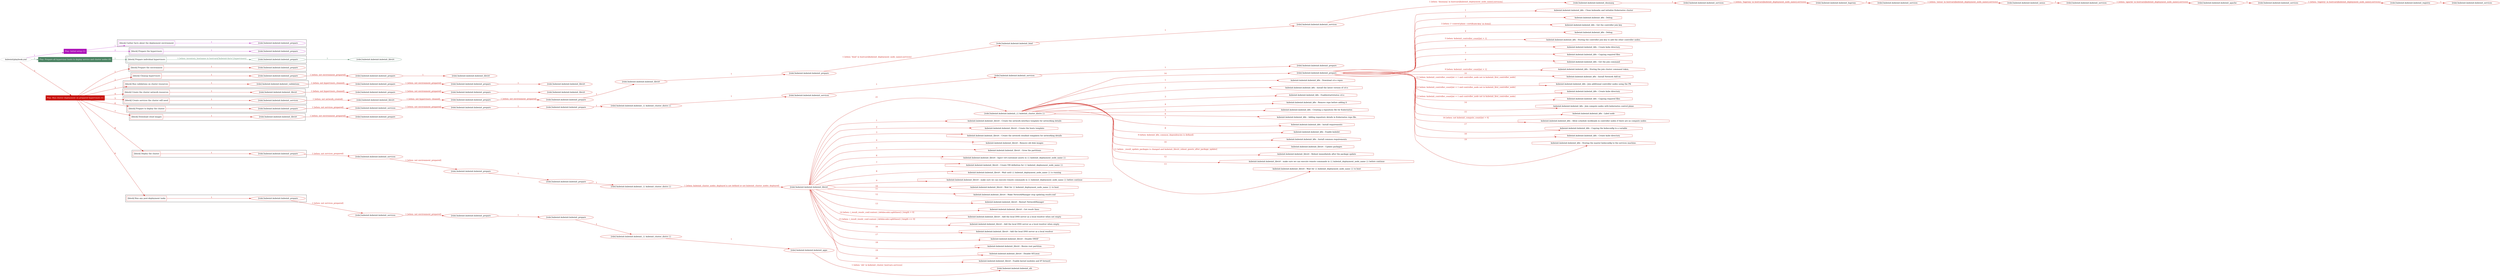 digraph {
	graph [concentrate=true ordering=in rankdir=LR ratio=fill]
	edge [esep=5 sep=10]
	"kubeinit/playbook.yml" [id=root_node style=dotted]
	play_9e03bfd3 [label="Play: Initial setup (1)" color="#ad13b9" fontcolor="#ffffff" id=play_9e03bfd3 shape=box style=filled tooltip=localhost]
	"kubeinit/playbook.yml" -> play_9e03bfd3 [label="1 " color="#ad13b9" fontcolor="#ad13b9" id=edge_1a555674 labeltooltip="1 " tooltip="1 "]
	subgraph "kubeinit.kubeinit.kubeinit_prepare" {
		role_19579894 [label="[role] kubeinit.kubeinit.kubeinit_prepare" color="#ad13b9" id=role_19579894 tooltip="kubeinit.kubeinit.kubeinit_prepare"]
	}
	subgraph "kubeinit.kubeinit.kubeinit_prepare" {
		role_1345b618 [label="[role] kubeinit.kubeinit.kubeinit_prepare" color="#ad13b9" id=role_1345b618 tooltip="kubeinit.kubeinit.kubeinit_prepare"]
	}
	subgraph "Play: Initial setup (1)" {
		play_9e03bfd3 -> block_8b156803 [label=1 color="#ad13b9" fontcolor="#ad13b9" id=edge_0058e6b5 labeltooltip=1 tooltip=1]
		subgraph cluster_block_8b156803 {
			block_8b156803 [label="[block] Gather facts about the deployment environment" color="#ad13b9" id=block_8b156803 labeltooltip="Gather facts about the deployment environment" shape=box tooltip="Gather facts about the deployment environment"]
			block_8b156803 -> role_19579894 [label="1 " color="#ad13b9" fontcolor="#ad13b9" id=edge_95b778fc labeltooltip="1 " tooltip="1 "]
		}
		play_9e03bfd3 -> block_3e575f16 [label=2 color="#ad13b9" fontcolor="#ad13b9" id=edge_ef273d40 labeltooltip=2 tooltip=2]
		subgraph cluster_block_3e575f16 {
			block_3e575f16 [label="[block] Prepare the hypervisors" color="#ad13b9" id=block_3e575f16 labeltooltip="Prepare the hypervisors" shape=box tooltip="Prepare the hypervisors"]
			block_3e575f16 -> role_1345b618 [label="1 " color="#ad13b9" fontcolor="#ad13b9" id=edge_1a0ff488 labeltooltip="1 " tooltip="1 "]
		}
	}
	play_f57e595e [label="Play: Prepare all hypervisor hosts to deploy service and cluster nodes (0)" color="#4a8262" fontcolor="#ffffff" id=play_f57e595e shape=box style=filled tooltip="Play: Prepare all hypervisor hosts to deploy service and cluster nodes (0)"]
	"kubeinit/playbook.yml" -> play_f57e595e [label="2 " color="#4a8262" fontcolor="#4a8262" id=edge_e343234c labeltooltip="2 " tooltip="2 "]
	subgraph "kubeinit.kubeinit.kubeinit_libvirt" {
		role_c9d00e9f [label="[role] kubeinit.kubeinit.kubeinit_libvirt" color="#4a8262" id=role_c9d00e9f tooltip="kubeinit.kubeinit.kubeinit_libvirt"]
	}
	subgraph "kubeinit.kubeinit.kubeinit_prepare" {
		role_9c2b5390 [label="[role] kubeinit.kubeinit.kubeinit_prepare" color="#4a8262" id=role_9c2b5390 tooltip="kubeinit.kubeinit.kubeinit_prepare"]
		role_9c2b5390 -> role_c9d00e9f [label="1 " color="#4a8262" fontcolor="#4a8262" id=edge_6d056b57 labeltooltip="1 " tooltip="1 "]
	}
	subgraph "Play: Prepare all hypervisor hosts to deploy service and cluster nodes (0)" {
		play_f57e595e -> block_8ba54e11 [label=1 color="#4a8262" fontcolor="#4a8262" id=edge_e69e342a labeltooltip=1 tooltip=1]
		subgraph cluster_block_8ba54e11 {
			block_8ba54e11 [label="[block] Prepare individual hypervisors" color="#4a8262" id=block_8ba54e11 labeltooltip="Prepare individual hypervisors" shape=box tooltip="Prepare individual hypervisors"]
			block_8ba54e11 -> role_9c2b5390 [label="1 [when: inventory_hostname in hostvars['kubeinit-facts'].hypervisors]" color="#4a8262" fontcolor="#4a8262" id=edge_35818a83 labeltooltip="1 [when: inventory_hostname in hostvars['kubeinit-facts'].hypervisors]" tooltip="1 [when: inventory_hostname in hostvars['kubeinit-facts'].hypervisors]"]
		}
	}
	play_a908cba0 [label="Play: Run cluster deployment on prepared hypervisors (1)" color="#c80d04" fontcolor="#ffffff" id=play_a908cba0 shape=box style=filled tooltip=localhost]
	"kubeinit/playbook.yml" -> play_a908cba0 [label="3 " color="#c80d04" fontcolor="#c80d04" id=edge_f8911997 labeltooltip="3 " tooltip="3 "]
	subgraph "kubeinit.kubeinit.kubeinit_prepare" {
		role_4cf9e876 [label="[role] kubeinit.kubeinit.kubeinit_prepare" color="#c80d04" id=role_4cf9e876 tooltip="kubeinit.kubeinit.kubeinit_prepare"]
	}
	subgraph "kubeinit.kubeinit.kubeinit_libvirt" {
		role_c21851fa [label="[role] kubeinit.kubeinit.kubeinit_libvirt" color="#c80d04" id=role_c21851fa tooltip="kubeinit.kubeinit.kubeinit_libvirt"]
	}
	subgraph "kubeinit.kubeinit.kubeinit_prepare" {
		role_005410f2 [label="[role] kubeinit.kubeinit.kubeinit_prepare" color="#c80d04" id=role_005410f2 tooltip="kubeinit.kubeinit.kubeinit_prepare"]
		role_005410f2 -> role_c21851fa [label="1 " color="#c80d04" fontcolor="#c80d04" id=edge_0c1e9905 labeltooltip="1 " tooltip="1 "]
	}
	subgraph "kubeinit.kubeinit.kubeinit_prepare" {
		role_54d26f26 [label="[role] kubeinit.kubeinit.kubeinit_prepare" color="#c80d04" id=role_54d26f26 tooltip="kubeinit.kubeinit.kubeinit_prepare"]
		role_54d26f26 -> role_005410f2 [label="1 [when: not environment_prepared]" color="#c80d04" fontcolor="#c80d04" id=edge_be82c2c6 labeltooltip="1 [when: not environment_prepared]" tooltip="1 [when: not environment_prepared]"]
	}
	subgraph "kubeinit.kubeinit.kubeinit_libvirt" {
		role_ec0b6a9f [label="[role] kubeinit.kubeinit.kubeinit_libvirt" color="#c80d04" id=role_ec0b6a9f tooltip="kubeinit.kubeinit.kubeinit_libvirt"]
	}
	subgraph "kubeinit.kubeinit.kubeinit_prepare" {
		role_33e5df53 [label="[role] kubeinit.kubeinit.kubeinit_prepare" color="#c80d04" id=role_33e5df53 tooltip="kubeinit.kubeinit.kubeinit_prepare"]
		role_33e5df53 -> role_ec0b6a9f [label="1 " color="#c80d04" fontcolor="#c80d04" id=edge_5b218adc labeltooltip="1 " tooltip="1 "]
	}
	subgraph "kubeinit.kubeinit.kubeinit_prepare" {
		role_a763a9a7 [label="[role] kubeinit.kubeinit.kubeinit_prepare" color="#c80d04" id=role_a763a9a7 tooltip="kubeinit.kubeinit.kubeinit_prepare"]
		role_a763a9a7 -> role_33e5df53 [label="1 [when: not environment_prepared]" color="#c80d04" fontcolor="#c80d04" id=edge_37189cf4 labeltooltip="1 [when: not environment_prepared]" tooltip="1 [when: not environment_prepared]"]
	}
	subgraph "kubeinit.kubeinit.kubeinit_validations" {
		role_9e5e1541 [label="[role] kubeinit.kubeinit.kubeinit_validations" color="#c80d04" id=role_9e5e1541 tooltip="kubeinit.kubeinit.kubeinit_validations"]
		role_9e5e1541 -> role_a763a9a7 [label="1 [when: not hypervisors_cleaned]" color="#c80d04" fontcolor="#c80d04" id=edge_808506f2 labeltooltip="1 [when: not hypervisors_cleaned]" tooltip="1 [when: not hypervisors_cleaned]"]
	}
	subgraph "kubeinit.kubeinit.kubeinit_libvirt" {
		role_e567592a [label="[role] kubeinit.kubeinit.kubeinit_libvirt" color="#c80d04" id=role_e567592a tooltip="kubeinit.kubeinit.kubeinit_libvirt"]
	}
	subgraph "kubeinit.kubeinit.kubeinit_prepare" {
		role_d09a1dea [label="[role] kubeinit.kubeinit.kubeinit_prepare" color="#c80d04" id=role_d09a1dea tooltip="kubeinit.kubeinit.kubeinit_prepare"]
		role_d09a1dea -> role_e567592a [label="1 " color="#c80d04" fontcolor="#c80d04" id=edge_992e1061 labeltooltip="1 " tooltip="1 "]
	}
	subgraph "kubeinit.kubeinit.kubeinit_prepare" {
		role_08adb215 [label="[role] kubeinit.kubeinit.kubeinit_prepare" color="#c80d04" id=role_08adb215 tooltip="kubeinit.kubeinit.kubeinit_prepare"]
		role_08adb215 -> role_d09a1dea [label="1 [when: not environment_prepared]" color="#c80d04" fontcolor="#c80d04" id=edge_88df1b4c labeltooltip="1 [when: not environment_prepared]" tooltip="1 [when: not environment_prepared]"]
	}
	subgraph "kubeinit.kubeinit.kubeinit_libvirt" {
		role_25c8cebc [label="[role] kubeinit.kubeinit.kubeinit_libvirt" color="#c80d04" id=role_25c8cebc tooltip="kubeinit.kubeinit.kubeinit_libvirt"]
		role_25c8cebc -> role_08adb215 [label="1 [when: not hypervisors_cleaned]" color="#c80d04" fontcolor="#c80d04" id=edge_ef6076fb labeltooltip="1 [when: not hypervisors_cleaned]" tooltip="1 [when: not hypervisors_cleaned]"]
	}
	subgraph "kubeinit.kubeinit.kubeinit_services" {
		role_471a1c6e [label="[role] kubeinit.kubeinit.kubeinit_services" color="#c80d04" id=role_471a1c6e tooltip="kubeinit.kubeinit.kubeinit_services"]
	}
	subgraph "kubeinit.kubeinit.kubeinit_registry" {
		role_7191316d [label="[role] kubeinit.kubeinit.kubeinit_registry" color="#c80d04" id=role_7191316d tooltip="kubeinit.kubeinit.kubeinit_registry"]
		role_7191316d -> role_471a1c6e [label="1 " color="#c80d04" fontcolor="#c80d04" id=edge_68daefdb labeltooltip="1 " tooltip="1 "]
	}
	subgraph "kubeinit.kubeinit.kubeinit_services" {
		role_4bd6a8c5 [label="[role] kubeinit.kubeinit.kubeinit_services" color="#c80d04" id=role_4bd6a8c5 tooltip="kubeinit.kubeinit.kubeinit_services"]
		role_4bd6a8c5 -> role_7191316d [label="1 [when: 'registry' in hostvars[kubeinit_deployment_node_name].services]" color="#c80d04" fontcolor="#c80d04" id=edge_63a4f10b labeltooltip="1 [when: 'registry' in hostvars[kubeinit_deployment_node_name].services]" tooltip="1 [when: 'registry' in hostvars[kubeinit_deployment_node_name].services]"]
	}
	subgraph "kubeinit.kubeinit.kubeinit_apache" {
		role_d28be9c0 [label="[role] kubeinit.kubeinit.kubeinit_apache" color="#c80d04" id=role_d28be9c0 tooltip="kubeinit.kubeinit.kubeinit_apache"]
		role_d28be9c0 -> role_4bd6a8c5 [label="1 " color="#c80d04" fontcolor="#c80d04" id=edge_c6055404 labeltooltip="1 " tooltip="1 "]
	}
	subgraph "kubeinit.kubeinit.kubeinit_services" {
		role_6bf7bae4 [label="[role] kubeinit.kubeinit.kubeinit_services" color="#c80d04" id=role_6bf7bae4 tooltip="kubeinit.kubeinit.kubeinit_services"]
		role_6bf7bae4 -> role_d28be9c0 [label="1 [when: 'apache' in hostvars[kubeinit_deployment_node_name].services]" color="#c80d04" fontcolor="#c80d04" id=edge_06af8d78 labeltooltip="1 [when: 'apache' in hostvars[kubeinit_deployment_node_name].services]" tooltip="1 [when: 'apache' in hostvars[kubeinit_deployment_node_name].services]"]
	}
	subgraph "kubeinit.kubeinit.kubeinit_nexus" {
		role_87254007 [label="[role] kubeinit.kubeinit.kubeinit_nexus" color="#c80d04" id=role_87254007 tooltip="kubeinit.kubeinit.kubeinit_nexus"]
		role_87254007 -> role_6bf7bae4 [label="1 " color="#c80d04" fontcolor="#c80d04" id=edge_eeb720c9 labeltooltip="1 " tooltip="1 "]
	}
	subgraph "kubeinit.kubeinit.kubeinit_services" {
		role_f8d7b756 [label="[role] kubeinit.kubeinit.kubeinit_services" color="#c80d04" id=role_f8d7b756 tooltip="kubeinit.kubeinit.kubeinit_services"]
		role_f8d7b756 -> role_87254007 [label="1 [when: 'nexus' in hostvars[kubeinit_deployment_node_name].services]" color="#c80d04" fontcolor="#c80d04" id=edge_151a809f labeltooltip="1 [when: 'nexus' in hostvars[kubeinit_deployment_node_name].services]" tooltip="1 [when: 'nexus' in hostvars[kubeinit_deployment_node_name].services]"]
	}
	subgraph "kubeinit.kubeinit.kubeinit_haproxy" {
		role_d4bf65c9 [label="[role] kubeinit.kubeinit.kubeinit_haproxy" color="#c80d04" id=role_d4bf65c9 tooltip="kubeinit.kubeinit.kubeinit_haproxy"]
		role_d4bf65c9 -> role_f8d7b756 [label="1 " color="#c80d04" fontcolor="#c80d04" id=edge_f11ad863 labeltooltip="1 " tooltip="1 "]
	}
	subgraph "kubeinit.kubeinit.kubeinit_services" {
		role_0561e8e3 [label="[role] kubeinit.kubeinit.kubeinit_services" color="#c80d04" id=role_0561e8e3 tooltip="kubeinit.kubeinit.kubeinit_services"]
		role_0561e8e3 -> role_d4bf65c9 [label="1 [when: 'haproxy' in hostvars[kubeinit_deployment_node_name].services]" color="#c80d04" fontcolor="#c80d04" id=edge_3ccf9157 labeltooltip="1 [when: 'haproxy' in hostvars[kubeinit_deployment_node_name].services]" tooltip="1 [when: 'haproxy' in hostvars[kubeinit_deployment_node_name].services]"]
	}
	subgraph "kubeinit.kubeinit.kubeinit_dnsmasq" {
		role_33644770 [label="[role] kubeinit.kubeinit.kubeinit_dnsmasq" color="#c80d04" id=role_33644770 tooltip="kubeinit.kubeinit.kubeinit_dnsmasq"]
		role_33644770 -> role_0561e8e3 [label="1 " color="#c80d04" fontcolor="#c80d04" id=edge_90e56aa3 labeltooltip="1 " tooltip="1 "]
	}
	subgraph "kubeinit.kubeinit.kubeinit_services" {
		role_4c66cd4b [label="[role] kubeinit.kubeinit.kubeinit_services" color="#c80d04" id=role_4c66cd4b tooltip="kubeinit.kubeinit.kubeinit_services"]
		role_4c66cd4b -> role_33644770 [label="1 [when: 'dnsmasq' in hostvars[kubeinit_deployment_node_name].services]" color="#c80d04" fontcolor="#c80d04" id=edge_a85ba040 labeltooltip="1 [when: 'dnsmasq' in hostvars[kubeinit_deployment_node_name].services]" tooltip="1 [when: 'dnsmasq' in hostvars[kubeinit_deployment_node_name].services]"]
	}
	subgraph "kubeinit.kubeinit.kubeinit_bind" {
		role_de1bfd49 [label="[role] kubeinit.kubeinit.kubeinit_bind" color="#c80d04" id=role_de1bfd49 tooltip="kubeinit.kubeinit.kubeinit_bind"]
		role_de1bfd49 -> role_4c66cd4b [label="1 " color="#c80d04" fontcolor="#c80d04" id=edge_21be4728 labeltooltip="1 " tooltip="1 "]
	}
	subgraph "kubeinit.kubeinit.kubeinit_prepare" {
		role_46d27250 [label="[role] kubeinit.kubeinit.kubeinit_prepare" color="#c80d04" id=role_46d27250 tooltip="kubeinit.kubeinit.kubeinit_prepare"]
		role_46d27250 -> role_de1bfd49 [label="1 [when: 'bind' in hostvars[kubeinit_deployment_node_name].services]" color="#c80d04" fontcolor="#c80d04" id=edge_732c3f77 labeltooltip="1 [when: 'bind' in hostvars[kubeinit_deployment_node_name].services]" tooltip="1 [when: 'bind' in hostvars[kubeinit_deployment_node_name].services]"]
	}
	subgraph "kubeinit.kubeinit.kubeinit_libvirt" {
		role_708822d0 [label="[role] kubeinit.kubeinit.kubeinit_libvirt" color="#c80d04" id=role_708822d0 tooltip="kubeinit.kubeinit.kubeinit_libvirt"]
		role_708822d0 -> role_46d27250 [label="1 " color="#c80d04" fontcolor="#c80d04" id=edge_29032728 labeltooltip="1 " tooltip="1 "]
	}
	subgraph "kubeinit.kubeinit.kubeinit_prepare" {
		role_8ebdd742 [label="[role] kubeinit.kubeinit.kubeinit_prepare" color="#c80d04" id=role_8ebdd742 tooltip="kubeinit.kubeinit.kubeinit_prepare"]
		role_8ebdd742 -> role_708822d0 [label="1 " color="#c80d04" fontcolor="#c80d04" id=edge_aafcd5ae labeltooltip="1 " tooltip="1 "]
	}
	subgraph "kubeinit.kubeinit.kubeinit_prepare" {
		role_c142d34d [label="[role] kubeinit.kubeinit.kubeinit_prepare" color="#c80d04" id=role_c142d34d tooltip="kubeinit.kubeinit.kubeinit_prepare"]
		role_c142d34d -> role_8ebdd742 [label="1 [when: not environment_prepared]" color="#c80d04" fontcolor="#c80d04" id=edge_aded5127 labeltooltip="1 [when: not environment_prepared]" tooltip="1 [when: not environment_prepared]"]
	}
	subgraph "kubeinit.kubeinit.kubeinit_libvirt" {
		role_c4b17570 [label="[role] kubeinit.kubeinit.kubeinit_libvirt" color="#c80d04" id=role_c4b17570 tooltip="kubeinit.kubeinit.kubeinit_libvirt"]
		role_c4b17570 -> role_c142d34d [label="1 [when: not hypervisors_cleaned]" color="#c80d04" fontcolor="#c80d04" id=edge_64b621b2 labeltooltip="1 [when: not hypervisors_cleaned]" tooltip="1 [when: not hypervisors_cleaned]"]
	}
	subgraph "kubeinit.kubeinit.kubeinit_services" {
		role_f040e2e1 [label="[role] kubeinit.kubeinit.kubeinit_services" color="#c80d04" id=role_f040e2e1 tooltip="kubeinit.kubeinit.kubeinit_services"]
		role_f040e2e1 -> role_c4b17570 [label="1 [when: not network_created]" color="#c80d04" fontcolor="#c80d04" id=edge_b13ff75a labeltooltip="1 [when: not network_created]" tooltip="1 [when: not network_created]"]
	}
	subgraph "kubeinit.kubeinit.kubeinit_prepare" {
		role_497203f2 [label="[role] kubeinit.kubeinit.kubeinit_prepare" color="#c80d04" id=role_497203f2 tooltip="kubeinit.kubeinit.kubeinit_prepare"]
	}
	subgraph "kubeinit.kubeinit.kubeinit_services" {
		role_a9bb44bb [label="[role] kubeinit.kubeinit.kubeinit_services" color="#c80d04" id=role_a9bb44bb tooltip="kubeinit.kubeinit.kubeinit_services"]
		role_a9bb44bb -> role_497203f2 [label="1 " color="#c80d04" fontcolor="#c80d04" id=edge_36435e16 labeltooltip="1 " tooltip="1 "]
	}
	subgraph "kubeinit.kubeinit.kubeinit_services" {
		role_fcd3abc4 [label="[role] kubeinit.kubeinit.kubeinit_services" color="#c80d04" id=role_fcd3abc4 tooltip="kubeinit.kubeinit.kubeinit_services"]
		role_fcd3abc4 -> role_a9bb44bb [label="1 " color="#c80d04" fontcolor="#c80d04" id=edge_3152aac9 labeltooltip="1 " tooltip="1 "]
	}
	subgraph "kubeinit.kubeinit.kubeinit_{{ kubeinit_cluster_distro }}" {
		role_29316c68 [label="[role] kubeinit.kubeinit.kubeinit_{{ kubeinit_cluster_distro }}" color="#c80d04" id=role_29316c68 tooltip="kubeinit.kubeinit.kubeinit_{{ kubeinit_cluster_distro }}"]
		role_29316c68 -> role_fcd3abc4 [label="1 " color="#c80d04" fontcolor="#c80d04" id=edge_47b43523 labeltooltip="1 " tooltip="1 "]
	}
	subgraph "kubeinit.kubeinit.kubeinit_prepare" {
		role_cae56e21 [label="[role] kubeinit.kubeinit.kubeinit_prepare" color="#c80d04" id=role_cae56e21 tooltip="kubeinit.kubeinit.kubeinit_prepare"]
		role_cae56e21 -> role_29316c68 [label="1 " color="#c80d04" fontcolor="#c80d04" id=edge_4d3acdac labeltooltip="1 " tooltip="1 "]
	}
	subgraph "kubeinit.kubeinit.kubeinit_prepare" {
		role_ee90b38a [label="[role] kubeinit.kubeinit.kubeinit_prepare" color="#c80d04" id=role_ee90b38a tooltip="kubeinit.kubeinit.kubeinit_prepare"]
		role_ee90b38a -> role_cae56e21 [label="1 " color="#c80d04" fontcolor="#c80d04" id=edge_996c62e1 labeltooltip="1 " tooltip="1 "]
	}
	subgraph "kubeinit.kubeinit.kubeinit_services" {
		role_56b38b17 [label="[role] kubeinit.kubeinit.kubeinit_services" color="#c80d04" id=role_56b38b17 tooltip="kubeinit.kubeinit.kubeinit_services"]
		role_56b38b17 -> role_ee90b38a [label="1 [when: not environment_prepared]" color="#c80d04" fontcolor="#c80d04" id=edge_8fd9c39b labeltooltip="1 [when: not environment_prepared]" tooltip="1 [when: not environment_prepared]"]
	}
	subgraph "kubeinit.kubeinit.kubeinit_prepare" {
		role_24b3ffc0 [label="[role] kubeinit.kubeinit.kubeinit_prepare" color="#c80d04" id=role_24b3ffc0 tooltip="kubeinit.kubeinit.kubeinit_prepare"]
		role_24b3ffc0 -> role_56b38b17 [label="1 [when: not services_prepared]" color="#c80d04" fontcolor="#c80d04" id=edge_60940f88 labeltooltip="1 [when: not services_prepared]" tooltip="1 [when: not services_prepared]"]
	}
	subgraph "kubeinit.kubeinit.kubeinit_prepare" {
		role_67b9a053 [label="[role] kubeinit.kubeinit.kubeinit_prepare" color="#c80d04" id=role_67b9a053 tooltip="kubeinit.kubeinit.kubeinit_prepare"]
	}
	subgraph "kubeinit.kubeinit.kubeinit_libvirt" {
		role_e883a27e [label="[role] kubeinit.kubeinit.kubeinit_libvirt" color="#c80d04" id=role_e883a27e tooltip="kubeinit.kubeinit.kubeinit_libvirt"]
		role_e883a27e -> role_67b9a053 [label="1 [when: not environment_prepared]" color="#c80d04" fontcolor="#c80d04" id=edge_11c25e8a labeltooltip="1 [when: not environment_prepared]" tooltip="1 [when: not environment_prepared]"]
	}
	subgraph "kubeinit.kubeinit.kubeinit_prepare" {
		role_037b7c5b [label="[role] kubeinit.kubeinit.kubeinit_prepare" color="#c80d04" id=role_037b7c5b tooltip="kubeinit.kubeinit.kubeinit_prepare"]
		task_717073aa [label="kubeinit.kubeinit.kubeinit_k8s : Clean kubeadm and initialize Kubernetes cluster" color="#c80d04" id=task_717073aa shape=octagon tooltip="kubeinit.kubeinit.kubeinit_k8s : Clean kubeadm and initialize Kubernetes cluster"]
		role_037b7c5b -> task_717073aa [label="1 " color="#c80d04" fontcolor="#c80d04" id=edge_273528d5 labeltooltip="1 " tooltip="1 "]
		task_55619e6e [label="kubeinit.kubeinit.kubeinit_k8s : Debug" color="#c80d04" id=task_55619e6e shape=octagon tooltip="kubeinit.kubeinit.kubeinit_k8s : Debug"]
		role_037b7c5b -> task_55619e6e [label="2 " color="#c80d04" fontcolor="#c80d04" id=edge_bef42c7b labeltooltip="2 " tooltip="2 "]
		task_6f45aee4 [label="kubeinit.kubeinit.kubeinit_k8s : Get the controller join key" color="#c80d04" id=task_6f45aee4 shape=octagon tooltip="kubeinit.kubeinit.kubeinit_k8s : Get the controller join key"]
		role_037b7c5b -> task_6f45aee4 [label="3 [when: ('--control-plane --certificate-key' in item)]" color="#c80d04" fontcolor="#c80d04" id=edge_35d69bf5 labeltooltip="3 [when: ('--control-plane --certificate-key' in item)]" tooltip="3 [when: ('--control-plane --certificate-key' in item)]"]
		task_2ca6a3f2 [label="kubeinit.kubeinit.kubeinit_k8s : Debug" color="#c80d04" id=task_2ca6a3f2 shape=octagon tooltip="kubeinit.kubeinit.kubeinit_k8s : Debug"]
		role_037b7c5b -> task_2ca6a3f2 [label="4 " color="#c80d04" fontcolor="#c80d04" id=edge_787b6054 labeltooltip="4 " tooltip="4 "]
		task_c534cbf2 [label="kubeinit.kubeinit.kubeinit_k8s : Storing the controller join key to add the other controller nodes." color="#c80d04" id=task_c534cbf2 shape=octagon tooltip="kubeinit.kubeinit.kubeinit_k8s : Storing the controller join key to add the other controller nodes."]
		role_037b7c5b -> task_c534cbf2 [label="5 [when: kubeinit_controller_count|int > 1]" color="#c80d04" fontcolor="#c80d04" id=edge_58ba681e labeltooltip="5 [when: kubeinit_controller_count|int > 1]" tooltip="5 [when: kubeinit_controller_count|int > 1]"]
		task_61f05af8 [label="kubeinit.kubeinit.kubeinit_k8s : Create kube directory" color="#c80d04" id=task_61f05af8 shape=octagon tooltip="kubeinit.kubeinit.kubeinit_k8s : Create kube directory"]
		role_037b7c5b -> task_61f05af8 [label="6 " color="#c80d04" fontcolor="#c80d04" id=edge_0bb4e4df labeltooltip="6 " tooltip="6 "]
		task_c60b1323 [label="kubeinit.kubeinit.kubeinit_k8s : Copying required files" color="#c80d04" id=task_c60b1323 shape=octagon tooltip="kubeinit.kubeinit.kubeinit_k8s : Copying required files"]
		role_037b7c5b -> task_c60b1323 [label="7 " color="#c80d04" fontcolor="#c80d04" id=edge_5b606b75 labeltooltip="7 " tooltip="7 "]
		task_4329048c [label="kubeinit.kubeinit.kubeinit_k8s : Get the join command" color="#c80d04" id=task_4329048c shape=octagon tooltip="kubeinit.kubeinit.kubeinit_k8s : Get the join command"]
		role_037b7c5b -> task_4329048c [label="8 " color="#c80d04" fontcolor="#c80d04" id=edge_af762c37 labeltooltip="8 " tooltip="8 "]
		task_b463075e [label="kubeinit.kubeinit.kubeinit_k8s : Storing the join cluster command token." color="#c80d04" id=task_b463075e shape=octagon tooltip="kubeinit.kubeinit.kubeinit_k8s : Storing the join cluster command token."]
		role_037b7c5b -> task_b463075e [label="9 [when: kubeinit_controller_count|int > 1]" color="#c80d04" fontcolor="#c80d04" id=edge_94c1af22 labeltooltip="9 [when: kubeinit_controller_count|int > 1]" tooltip="9 [when: kubeinit_controller_count|int > 1]"]
		task_b3be3589 [label="kubeinit.kubeinit.kubeinit_k8s : Install Network Add-on" color="#c80d04" id=task_b3be3589 shape=octagon tooltip="kubeinit.kubeinit.kubeinit_k8s : Install Network Add-on"]
		role_037b7c5b -> task_b3be3589 [label="10 " color="#c80d04" fontcolor="#c80d04" id=edge_948a5845 labeltooltip="10 " tooltip="10 "]
		task_110a9db3 [label="kubeinit.kubeinit.kubeinit_k8s : Join additional controller nodes using the PK" color="#c80d04" id=task_110a9db3 shape=octagon tooltip="kubeinit.kubeinit.kubeinit_k8s : Join additional controller nodes using the PK"]
		role_037b7c5b -> task_110a9db3 [label="11 [when: kubeinit_controller_count|int > 1 and controller_node not in kubeinit_first_controller_node]" color="#c80d04" fontcolor="#c80d04" id=edge_3391654b labeltooltip="11 [when: kubeinit_controller_count|int > 1 and controller_node not in kubeinit_first_controller_node]" tooltip="11 [when: kubeinit_controller_count|int > 1 and controller_node not in kubeinit_first_controller_node]"]
		task_b3119b5d [label="kubeinit.kubeinit.kubeinit_k8s : Create kube directory" color="#c80d04" id=task_b3119b5d shape=octagon tooltip="kubeinit.kubeinit.kubeinit_k8s : Create kube directory"]
		role_037b7c5b -> task_b3119b5d [label="12 [when: kubeinit_controller_count|int > 1 and controller_node not in kubeinit_first_controller_node]" color="#c80d04" fontcolor="#c80d04" id=edge_292cf41a labeltooltip="12 [when: kubeinit_controller_count|int > 1 and controller_node not in kubeinit_first_controller_node]" tooltip="12 [when: kubeinit_controller_count|int > 1 and controller_node not in kubeinit_first_controller_node]"]
		task_dfa2283d [label="kubeinit.kubeinit.kubeinit_k8s : Copying required files" color="#c80d04" id=task_dfa2283d shape=octagon tooltip="kubeinit.kubeinit.kubeinit_k8s : Copying required files"]
		role_037b7c5b -> task_dfa2283d [label="13 [when: kubeinit_controller_count|int > 1 and controller_node not in kubeinit_first_controller_node]" color="#c80d04" fontcolor="#c80d04" id=edge_3b32d5df labeltooltip="13 [when: kubeinit_controller_count|int > 1 and controller_node not in kubeinit_first_controller_node]" tooltip="13 [when: kubeinit_controller_count|int > 1 and controller_node not in kubeinit_first_controller_node]"]
		task_9c275f6b [label="kubeinit.kubeinit.kubeinit_k8s : Join compute nodes with kubernetes control plane" color="#c80d04" id=task_9c275f6b shape=octagon tooltip="kubeinit.kubeinit.kubeinit_k8s : Join compute nodes with kubernetes control plane"]
		role_037b7c5b -> task_9c275f6b [label="14 " color="#c80d04" fontcolor="#c80d04" id=edge_814ae38c labeltooltip="14 " tooltip="14 "]
		task_76d8cdce [label="kubeinit.kubeinit.kubeinit_k8s : Label node" color="#c80d04" id=task_76d8cdce shape=octagon tooltip="kubeinit.kubeinit.kubeinit_k8s : Label node"]
		role_037b7c5b -> task_76d8cdce [label="15 " color="#c80d04" fontcolor="#c80d04" id=edge_e94113cc labeltooltip="15 " tooltip="15 "]
		task_7ab1d22f [label="kubeinit.kubeinit.kubeinit_k8s : Allow schedule workloads in controller nodes if there are no compute nodes" color="#c80d04" id=task_7ab1d22f shape=octagon tooltip="kubeinit.kubeinit.kubeinit_k8s : Allow schedule workloads in controller nodes if there are no compute nodes"]
		role_037b7c5b -> task_7ab1d22f [label="16 [when: not kubeinit_compute_count|int > 0]" color="#c80d04" fontcolor="#c80d04" id=edge_820aef21 labeltooltip="16 [when: not kubeinit_compute_count|int > 0]" tooltip="16 [when: not kubeinit_compute_count|int > 0]"]
		task_6ec15be8 [label="kubeinit.kubeinit.kubeinit_k8s : Copying the kubeconfig to a variable" color="#c80d04" id=task_6ec15be8 shape=octagon tooltip="kubeinit.kubeinit.kubeinit_k8s : Copying the kubeconfig to a variable"]
		role_037b7c5b -> task_6ec15be8 [label="17 " color="#c80d04" fontcolor="#c80d04" id=edge_6cd1199e labeltooltip="17 " tooltip="17 "]
		task_80692051 [label="kubeinit.kubeinit.kubeinit_k8s : Create kube directory" color="#c80d04" id=task_80692051 shape=octagon tooltip="kubeinit.kubeinit.kubeinit_k8s : Create kube directory"]
		role_037b7c5b -> task_80692051 [label="18 " color="#c80d04" fontcolor="#c80d04" id=edge_5d37ff56 labeltooltip="18 " tooltip="18 "]
		task_38fe5cc3 [label="kubeinit.kubeinit.kubeinit_k8s : Storing the master kubeconfig to the services machine." color="#c80d04" id=task_38fe5cc3 shape=octagon tooltip="kubeinit.kubeinit.kubeinit_k8s : Storing the master kubeconfig to the services machine."]
		role_037b7c5b -> task_38fe5cc3 [label="19 " color="#c80d04" fontcolor="#c80d04" id=edge_4282cfcc labeltooltip="19 " tooltip="19 "]
	}
	subgraph "kubeinit.kubeinit.kubeinit_{{ kubeinit_cluster_distro }}" {
		role_61141cd0 [label="[role] kubeinit.kubeinit.kubeinit_{{ kubeinit_cluster_distro }}" color="#c80d04" id=role_61141cd0 tooltip="kubeinit.kubeinit.kubeinit_{{ kubeinit_cluster_distro }}"]
		task_47033115 [label="kubeinit.kubeinit.kubeinit_k8s : Download cri-o repos" color="#c80d04" id=task_47033115 shape=octagon tooltip="kubeinit.kubeinit.kubeinit_k8s : Download cri-o repos"]
		role_61141cd0 -> task_47033115 [label="1 " color="#c80d04" fontcolor="#c80d04" id=edge_f062f962 labeltooltip="1 " tooltip="1 "]
		task_41634044 [label="kubeinit.kubeinit.kubeinit_k8s : Install the latest version of cri-o" color="#c80d04" id=task_41634044 shape=octagon tooltip="kubeinit.kubeinit.kubeinit_k8s : Install the latest version of cri-o"]
		role_61141cd0 -> task_41634044 [label="2 " color="#c80d04" fontcolor="#c80d04" id=edge_b21e65cf labeltooltip="2 " tooltip="2 "]
		task_a72ffc6c [label="kubeinit.kubeinit.kubeinit_k8s : Enable/start/status cri-o" color="#c80d04" id=task_a72ffc6c shape=octagon tooltip="kubeinit.kubeinit.kubeinit_k8s : Enable/start/status cri-o"]
		role_61141cd0 -> task_a72ffc6c [label="3 " color="#c80d04" fontcolor="#c80d04" id=edge_2a244534 labeltooltip="3 " tooltip="3 "]
		task_3aad8e26 [label="kubeinit.kubeinit.kubeinit_k8s : Remove repo before adding it" color="#c80d04" id=task_3aad8e26 shape=octagon tooltip="kubeinit.kubeinit.kubeinit_k8s : Remove repo before adding it"]
		role_61141cd0 -> task_3aad8e26 [label="4 " color="#c80d04" fontcolor="#c80d04" id=edge_c83c6790 labeltooltip="4 " tooltip="4 "]
		task_70510470 [label="kubeinit.kubeinit.kubeinit_k8s : Creating a repository file for Kubernetes" color="#c80d04" id=task_70510470 shape=octagon tooltip="kubeinit.kubeinit.kubeinit_k8s : Creating a repository file for Kubernetes"]
		role_61141cd0 -> task_70510470 [label="5 " color="#c80d04" fontcolor="#c80d04" id=edge_ccde5d77 labeltooltip="5 " tooltip="5 "]
		task_31cfa9ed [label="kubeinit.kubeinit.kubeinit_k8s : Adding repository details in Kubernetes repo file." color="#c80d04" id=task_31cfa9ed shape=octagon tooltip="kubeinit.kubeinit.kubeinit_k8s : Adding repository details in Kubernetes repo file."]
		role_61141cd0 -> task_31cfa9ed [label="6 " color="#c80d04" fontcolor="#c80d04" id=edge_cdb84552 labeltooltip="6 " tooltip="6 "]
		task_5d30a719 [label="kubeinit.kubeinit.kubeinit_k8s : Install requirements" color="#c80d04" id=task_5d30a719 shape=octagon tooltip="kubeinit.kubeinit.kubeinit_k8s : Install requirements"]
		role_61141cd0 -> task_5d30a719 [label="7 " color="#c80d04" fontcolor="#c80d04" id=edge_e223c2b3 labeltooltip="7 " tooltip="7 "]
		task_45efa87b [label="kubeinit.kubeinit.kubeinit_k8s : Enable kubelet" color="#c80d04" id=task_45efa87b shape=octagon tooltip="kubeinit.kubeinit.kubeinit_k8s : Enable kubelet"]
		role_61141cd0 -> task_45efa87b [label="8 " color="#c80d04" fontcolor="#c80d04" id=edge_6e2027bc labeltooltip="8 " tooltip="8 "]
		task_7ee96792 [label="kubeinit.kubeinit.kubeinit_k8s : Install common requirements" color="#c80d04" id=task_7ee96792 shape=octagon tooltip="kubeinit.kubeinit.kubeinit_k8s : Install common requirements"]
		role_61141cd0 -> task_7ee96792 [label="9 [when: kubeinit_k8s_common_dependencies is defined]" color="#c80d04" fontcolor="#c80d04" id=edge_e3fb5dce labeltooltip="9 [when: kubeinit_k8s_common_dependencies is defined]" tooltip="9 [when: kubeinit_k8s_common_dependencies is defined]"]
		task_32705e73 [label="kubeinit.kubeinit.kubeinit_libvirt : Update packages" color="#c80d04" id=task_32705e73 shape=octagon tooltip="kubeinit.kubeinit.kubeinit_libvirt : Update packages"]
		role_61141cd0 -> task_32705e73 [label="10 " color="#c80d04" fontcolor="#c80d04" id=edge_2cacaaa8 labeltooltip="10 " tooltip="10 "]
		task_cee64a46 [label="kubeinit.kubeinit.kubeinit_libvirt : Reboot immediately after the package update" color="#c80d04" id=task_cee64a46 shape=octagon tooltip="kubeinit.kubeinit.kubeinit_libvirt : Reboot immediately after the package update"]
		role_61141cd0 -> task_cee64a46 [label="11 [when: _result_update_packages is changed and kubeinit_libvirt_reboot_guests_after_package_update]" color="#c80d04" fontcolor="#c80d04" id=edge_5711b376 labeltooltip="11 [when: _result_update_packages is changed and kubeinit_libvirt_reboot_guests_after_package_update]" tooltip="11 [when: _result_update_packages is changed and kubeinit_libvirt_reboot_guests_after_package_update]"]
		task_d959a68f [label="kubeinit.kubeinit.kubeinit_libvirt : make sure we can execute remote commands in {{ kubeinit_deployment_node_name }} before continue" color="#c80d04" id=task_d959a68f shape=octagon tooltip="kubeinit.kubeinit.kubeinit_libvirt : make sure we can execute remote commands in {{ kubeinit_deployment_node_name }} before continue"]
		role_61141cd0 -> task_d959a68f [label="12 " color="#c80d04" fontcolor="#c80d04" id=edge_0db3d187 labeltooltip="12 " tooltip="12 "]
		task_53b7f25b [label="kubeinit.kubeinit.kubeinit_libvirt : Wait for {{ kubeinit_deployment_node_name }} to boot" color="#c80d04" id=task_53b7f25b shape=octagon tooltip="kubeinit.kubeinit.kubeinit_libvirt : Wait for {{ kubeinit_deployment_node_name }} to boot"]
		role_61141cd0 -> task_53b7f25b [label="13 " color="#c80d04" fontcolor="#c80d04" id=edge_1069405e labeltooltip="13 " tooltip="13 "]
		role_61141cd0 -> role_037b7c5b [label="14 " color="#c80d04" fontcolor="#c80d04" id=edge_5e82c463 labeltooltip="14 " tooltip="14 "]
	}
	subgraph "kubeinit.kubeinit.kubeinit_libvirt" {
		role_97e2e30f [label="[role] kubeinit.kubeinit.kubeinit_libvirt" color="#c80d04" id=role_97e2e30f tooltip="kubeinit.kubeinit.kubeinit_libvirt"]
		task_ba10b37b [label="kubeinit.kubeinit.kubeinit_libvirt : Create the network interface template for networking details" color="#c80d04" id=task_ba10b37b shape=octagon tooltip="kubeinit.kubeinit.kubeinit_libvirt : Create the network interface template for networking details"]
		role_97e2e30f -> task_ba10b37b [label="1 " color="#c80d04" fontcolor="#c80d04" id=edge_d180834d labeltooltip="1 " tooltip="1 "]
		task_11bd937b [label="kubeinit.kubeinit.kubeinit_libvirt : Create the hosts template" color="#c80d04" id=task_11bd937b shape=octagon tooltip="kubeinit.kubeinit.kubeinit_libvirt : Create the hosts template"]
		role_97e2e30f -> task_11bd937b [label="2 " color="#c80d04" fontcolor="#c80d04" id=edge_8a7dba87 labeltooltip="2 " tooltip="2 "]
		task_c091c68a [label="kubeinit.kubeinit.kubeinit_libvirt : Create the network cloudinit templates for networking details" color="#c80d04" id=task_c091c68a shape=octagon tooltip="kubeinit.kubeinit.kubeinit_libvirt : Create the network cloudinit templates for networking details"]
		role_97e2e30f -> task_c091c68a [label="3 " color="#c80d04" fontcolor="#c80d04" id=edge_c3ca03dc labeltooltip="3 " tooltip="3 "]
		task_3ef73cfe [label="kubeinit.kubeinit.kubeinit_libvirt : Remove old disk images" color="#c80d04" id=task_3ef73cfe shape=octagon tooltip="kubeinit.kubeinit.kubeinit_libvirt : Remove old disk images"]
		role_97e2e30f -> task_3ef73cfe [label="4 " color="#c80d04" fontcolor="#c80d04" id=edge_20fc246a labeltooltip="4 " tooltip="4 "]
		task_1fdf95e2 [label="kubeinit.kubeinit.kubeinit_libvirt : Grow the partitions" color="#c80d04" id=task_1fdf95e2 shape=octagon tooltip="kubeinit.kubeinit.kubeinit_libvirt : Grow the partitions"]
		role_97e2e30f -> task_1fdf95e2 [label="5 " color="#c80d04" fontcolor="#c80d04" id=edge_8e8bc82e labeltooltip="5 " tooltip="5 "]
		task_bd868a0a [label="kubeinit.kubeinit.kubeinit_libvirt : Inject virt-customize assets in {{ kubeinit_deployment_node_name }}" color="#c80d04" id=task_bd868a0a shape=octagon tooltip="kubeinit.kubeinit.kubeinit_libvirt : Inject virt-customize assets in {{ kubeinit_deployment_node_name }}"]
		role_97e2e30f -> task_bd868a0a [label="6 " color="#c80d04" fontcolor="#c80d04" id=edge_a677fb69 labeltooltip="6 " tooltip="6 "]
		task_284a7651 [label="kubeinit.kubeinit.kubeinit_libvirt : Create VM definition for {{ kubeinit_deployment_node_name }}" color="#c80d04" id=task_284a7651 shape=octagon tooltip="kubeinit.kubeinit.kubeinit_libvirt : Create VM definition for {{ kubeinit_deployment_node_name }}"]
		role_97e2e30f -> task_284a7651 [label="7 " color="#c80d04" fontcolor="#c80d04" id=edge_d5c49104 labeltooltip="7 " tooltip="7 "]
		task_7fea74f0 [label="kubeinit.kubeinit.kubeinit_libvirt : Wait until {{ kubeinit_deployment_node_name }} is running" color="#c80d04" id=task_7fea74f0 shape=octagon tooltip="kubeinit.kubeinit.kubeinit_libvirt : Wait until {{ kubeinit_deployment_node_name }} is running"]
		role_97e2e30f -> task_7fea74f0 [label="8 " color="#c80d04" fontcolor="#c80d04" id=edge_e7435126 labeltooltip="8 " tooltip="8 "]
		task_4e942ab8 [label="kubeinit.kubeinit.kubeinit_libvirt : make sure we can execute remote commands in {{ kubeinit_deployment_node_name }} before continue" color="#c80d04" id=task_4e942ab8 shape=octagon tooltip="kubeinit.kubeinit.kubeinit_libvirt : make sure we can execute remote commands in {{ kubeinit_deployment_node_name }} before continue"]
		role_97e2e30f -> task_4e942ab8 [label="9 " color="#c80d04" fontcolor="#c80d04" id=edge_06cb9882 labeltooltip="9 " tooltip="9 "]
		task_47f756bd [label="kubeinit.kubeinit.kubeinit_libvirt : Wait for {{ kubeinit_deployment_node_name }} to boot" color="#c80d04" id=task_47f756bd shape=octagon tooltip="kubeinit.kubeinit.kubeinit_libvirt : Wait for {{ kubeinit_deployment_node_name }} to boot"]
		role_97e2e30f -> task_47f756bd [label="10 " color="#c80d04" fontcolor="#c80d04" id=edge_76349468 labeltooltip="10 " tooltip="10 "]
		task_2f5d3fe8 [label="kubeinit.kubeinit.kubeinit_libvirt : Make NetworkManager stop updating resolv.conf" color="#c80d04" id=task_2f5d3fe8 shape=octagon tooltip="kubeinit.kubeinit.kubeinit_libvirt : Make NetworkManager stop updating resolv.conf"]
		role_97e2e30f -> task_2f5d3fe8 [label="11 " color="#c80d04" fontcolor="#c80d04" id=edge_c16a75f4 labeltooltip="11 " tooltip="11 "]
		task_4881f188 [label="kubeinit.kubeinit.kubeinit_libvirt : Restart NetworkManager" color="#c80d04" id=task_4881f188 shape=octagon tooltip="kubeinit.kubeinit.kubeinit_libvirt : Restart NetworkManager"]
		role_97e2e30f -> task_4881f188 [label="12 " color="#c80d04" fontcolor="#c80d04" id=edge_2c2952e0 labeltooltip="12 " tooltip="12 "]
		task_95ba06d8 [label="kubeinit.kubeinit.kubeinit_libvirt : Get resolv lines" color="#c80d04" id=task_95ba06d8 shape=octagon tooltip="kubeinit.kubeinit.kubeinit_libvirt : Get resolv lines"]
		role_97e2e30f -> task_95ba06d8 [label="13 " color="#c80d04" fontcolor="#c80d04" id=edge_b64f3d0a labeltooltip="13 " tooltip="13 "]
		task_4b788589 [label="kubeinit.kubeinit.kubeinit_libvirt : Add the local DNS server as a local resolver when not empty" color="#c80d04" id=task_4b788589 shape=octagon tooltip="kubeinit.kubeinit.kubeinit_libvirt : Add the local DNS server as a local resolver when not empty"]
		role_97e2e30f -> task_4b788589 [label="14 [when: (_result_resolv_conf.content | b64decode).splitlines() | length > 0]" color="#c80d04" fontcolor="#c80d04" id=edge_f6b58150 labeltooltip="14 [when: (_result_resolv_conf.content | b64decode).splitlines() | length > 0]" tooltip="14 [when: (_result_resolv_conf.content | b64decode).splitlines() | length > 0]"]
		task_55a9f818 [label="kubeinit.kubeinit.kubeinit_libvirt : Add the local DNS server as a local resolver when empty" color="#c80d04" id=task_55a9f818 shape=octagon tooltip="kubeinit.kubeinit.kubeinit_libvirt : Add the local DNS server as a local resolver when empty"]
		role_97e2e30f -> task_55a9f818 [label="15 [when: (_result_resolv_conf.content | b64decode).splitlines() | length == 0]" color="#c80d04" fontcolor="#c80d04" id=edge_30159fa6 labeltooltip="15 [when: (_result_resolv_conf.content | b64decode).splitlines() | length == 0]" tooltip="15 [when: (_result_resolv_conf.content | b64decode).splitlines() | length == 0]"]
		task_616a504a [label="kubeinit.kubeinit.kubeinit_libvirt : Add the local DNS server as a local resolver" color="#c80d04" id=task_616a504a shape=octagon tooltip="kubeinit.kubeinit.kubeinit_libvirt : Add the local DNS server as a local resolver"]
		role_97e2e30f -> task_616a504a [label="16 " color="#c80d04" fontcolor="#c80d04" id=edge_aac80d3c labeltooltip="16 " tooltip="16 "]
		task_75c10d02 [label="kubeinit.kubeinit.kubeinit_libvirt : Disable SWAP" color="#c80d04" id=task_75c10d02 shape=octagon tooltip="kubeinit.kubeinit.kubeinit_libvirt : Disable SWAP"]
		role_97e2e30f -> task_75c10d02 [label="17 " color="#c80d04" fontcolor="#c80d04" id=edge_ec4cac70 labeltooltip="17 " tooltip="17 "]
		task_dfb6d51f [label="kubeinit.kubeinit.kubeinit_libvirt : Resize root partition" color="#c80d04" id=task_dfb6d51f shape=octagon tooltip="kubeinit.kubeinit.kubeinit_libvirt : Resize root partition"]
		role_97e2e30f -> task_dfb6d51f [label="18 " color="#c80d04" fontcolor="#c80d04" id=edge_7a212cb0 labeltooltip="18 " tooltip="18 "]
		task_d9bc2653 [label="kubeinit.kubeinit.kubeinit_libvirt : Disable SELinux" color="#c80d04" id=task_d9bc2653 shape=octagon tooltip="kubeinit.kubeinit.kubeinit_libvirt : Disable SELinux"]
		role_97e2e30f -> task_d9bc2653 [label="19 " color="#c80d04" fontcolor="#c80d04" id=edge_dc5204bf labeltooltip="19 " tooltip="19 "]
		task_5d968cf1 [label="kubeinit.kubeinit.kubeinit_libvirt : Enable kernel modules and IP forward" color="#c80d04" id=task_5d968cf1 shape=octagon tooltip="kubeinit.kubeinit.kubeinit_libvirt : Enable kernel modules and IP forward"]
		role_97e2e30f -> task_5d968cf1 [label="20 " color="#c80d04" fontcolor="#c80d04" id=edge_14b9f358 labeltooltip="20 " tooltip="20 "]
		role_97e2e30f -> role_61141cd0 [label="21 " color="#c80d04" fontcolor="#c80d04" id=edge_f3f541d8 labeltooltip="21 " tooltip="21 "]
	}
	subgraph "kubeinit.kubeinit.kubeinit_{{ kubeinit_cluster_distro }}" {
		role_a40fed63 [label="[role] kubeinit.kubeinit.kubeinit_{{ kubeinit_cluster_distro }}" color="#c80d04" id=role_a40fed63 tooltip="kubeinit.kubeinit.kubeinit_{{ kubeinit_cluster_distro }}"]
		role_a40fed63 -> role_97e2e30f [label="1 [when: kubeinit_cluster_nodes_deployed is not defined or not kubeinit_cluster_nodes_deployed]" color="#c80d04" fontcolor="#c80d04" id=edge_9978d9f4 labeltooltip="1 [when: kubeinit_cluster_nodes_deployed is not defined or not kubeinit_cluster_nodes_deployed]" tooltip="1 [when: kubeinit_cluster_nodes_deployed is not defined or not kubeinit_cluster_nodes_deployed]"]
	}
	subgraph "kubeinit.kubeinit.kubeinit_prepare" {
		role_e85c5494 [label="[role] kubeinit.kubeinit.kubeinit_prepare" color="#c80d04" id=role_e85c5494 tooltip="kubeinit.kubeinit.kubeinit_prepare"]
		role_e85c5494 -> role_a40fed63 [label="1 " color="#c80d04" fontcolor="#c80d04" id=edge_4834401e labeltooltip="1 " tooltip="1 "]
	}
	subgraph "kubeinit.kubeinit.kubeinit_prepare" {
		role_ef551999 [label="[role] kubeinit.kubeinit.kubeinit_prepare" color="#c80d04" id=role_ef551999 tooltip="kubeinit.kubeinit.kubeinit_prepare"]
		role_ef551999 -> role_e85c5494 [label="1 " color="#c80d04" fontcolor="#c80d04" id=edge_5a1239b4 labeltooltip="1 " tooltip="1 "]
	}
	subgraph "kubeinit.kubeinit.kubeinit_services" {
		role_89d50c88 [label="[role] kubeinit.kubeinit.kubeinit_services" color="#c80d04" id=role_89d50c88 tooltip="kubeinit.kubeinit.kubeinit_services"]
		role_89d50c88 -> role_ef551999 [label="1 [when: not environment_prepared]" color="#c80d04" fontcolor="#c80d04" id=edge_b4a24576 labeltooltip="1 [when: not environment_prepared]" tooltip="1 [when: not environment_prepared]"]
	}
	subgraph "kubeinit.kubeinit.kubeinit_prepare" {
		role_55e8da2d [label="[role] kubeinit.kubeinit.kubeinit_prepare" color="#c80d04" id=role_55e8da2d tooltip="kubeinit.kubeinit.kubeinit_prepare"]
		role_55e8da2d -> role_89d50c88 [label="1 [when: not services_prepared]" color="#c80d04" fontcolor="#c80d04" id=edge_d911340b labeltooltip="1 [when: not services_prepared]" tooltip="1 [when: not services_prepared]"]
	}
	subgraph "kubeinit.kubeinit.kubeinit_nfs" {
		role_af20f6bb [label="[role] kubeinit.kubeinit.kubeinit_nfs" color="#c80d04" id=role_af20f6bb tooltip="kubeinit.kubeinit.kubeinit_nfs"]
	}
	subgraph "kubeinit.kubeinit.kubeinit_apps" {
		role_b04eda38 [label="[role] kubeinit.kubeinit.kubeinit_apps" color="#c80d04" id=role_b04eda38 tooltip="kubeinit.kubeinit.kubeinit_apps"]
		role_b04eda38 -> role_af20f6bb [label="1 [when: 'nfs' in kubeinit_cluster_hostvars.services]" color="#c80d04" fontcolor="#c80d04" id=edge_5ebaaf88 labeltooltip="1 [when: 'nfs' in kubeinit_cluster_hostvars.services]" tooltip="1 [when: 'nfs' in kubeinit_cluster_hostvars.services]"]
	}
	subgraph "kubeinit.kubeinit.kubeinit_{{ kubeinit_cluster_distro }}" {
		role_06ebf8e8 [label="[role] kubeinit.kubeinit.kubeinit_{{ kubeinit_cluster_distro }}" color="#c80d04" id=role_06ebf8e8 tooltip="kubeinit.kubeinit.kubeinit_{{ kubeinit_cluster_distro }}"]
		role_06ebf8e8 -> role_b04eda38 [label="1 " color="#c80d04" fontcolor="#c80d04" id=edge_b821c245 labeltooltip="1 " tooltip="1 "]
	}
	subgraph "kubeinit.kubeinit.kubeinit_prepare" {
		role_7d4b8beb [label="[role] kubeinit.kubeinit.kubeinit_prepare" color="#c80d04" id=role_7d4b8beb tooltip="kubeinit.kubeinit.kubeinit_prepare"]
		role_7d4b8beb -> role_06ebf8e8 [label="1 " color="#c80d04" fontcolor="#c80d04" id=edge_39a519fd labeltooltip="1 " tooltip="1 "]
	}
	subgraph "kubeinit.kubeinit.kubeinit_prepare" {
		role_9325d342 [label="[role] kubeinit.kubeinit.kubeinit_prepare" color="#c80d04" id=role_9325d342 tooltip="kubeinit.kubeinit.kubeinit_prepare"]
		role_9325d342 -> role_7d4b8beb [label="1 " color="#c80d04" fontcolor="#c80d04" id=edge_9bd063a3 labeltooltip="1 " tooltip="1 "]
	}
	subgraph "kubeinit.kubeinit.kubeinit_services" {
		role_69b031ba [label="[role] kubeinit.kubeinit.kubeinit_services" color="#c80d04" id=role_69b031ba tooltip="kubeinit.kubeinit.kubeinit_services"]
		role_69b031ba -> role_9325d342 [label="1 [when: not environment_prepared]" color="#c80d04" fontcolor="#c80d04" id=edge_77b02d8d labeltooltip="1 [when: not environment_prepared]" tooltip="1 [when: not environment_prepared]"]
	}
	subgraph "kubeinit.kubeinit.kubeinit_prepare" {
		role_3d6becb5 [label="[role] kubeinit.kubeinit.kubeinit_prepare" color="#c80d04" id=role_3d6becb5 tooltip="kubeinit.kubeinit.kubeinit_prepare"]
		role_3d6becb5 -> role_69b031ba [label="1 [when: not services_prepared]" color="#c80d04" fontcolor="#c80d04" id=edge_b18e3575 labeltooltip="1 [when: not services_prepared]" tooltip="1 [when: not services_prepared]"]
	}
	subgraph "Play: Run cluster deployment on prepared hypervisors (1)" {
		play_a908cba0 -> block_f0ceea9e [label=1 color="#c80d04" fontcolor="#c80d04" id=edge_e8810ade labeltooltip=1 tooltip=1]
		subgraph cluster_block_f0ceea9e {
			block_f0ceea9e [label="[block] Prepare the environment" color="#c80d04" id=block_f0ceea9e labeltooltip="Prepare the environment" shape=box tooltip="Prepare the environment"]
			block_f0ceea9e -> role_4cf9e876 [label="1 " color="#c80d04" fontcolor="#c80d04" id=edge_3a498901 labeltooltip="1 " tooltip="1 "]
		}
		play_a908cba0 -> block_613689ad [label=2 color="#c80d04" fontcolor="#c80d04" id=edge_dea73c92 labeltooltip=2 tooltip=2]
		subgraph cluster_block_613689ad {
			block_613689ad [label="[block] Cleanup hypervisors" color="#c80d04" id=block_613689ad labeltooltip="Cleanup hypervisors" shape=box tooltip="Cleanup hypervisors"]
			block_613689ad -> role_54d26f26 [label="1 " color="#c80d04" fontcolor="#c80d04" id=edge_b47b878c labeltooltip="1 " tooltip="1 "]
		}
		play_a908cba0 -> block_cb185064 [label=3 color="#c80d04" fontcolor="#c80d04" id=edge_7f709a69 labeltooltip=3 tooltip=3]
		subgraph cluster_block_cb185064 {
			block_cb185064 [label="[block] Run validations on cluster resources" color="#c80d04" id=block_cb185064 labeltooltip="Run validations on cluster resources" shape=box tooltip="Run validations on cluster resources"]
			block_cb185064 -> role_9e5e1541 [label="1 " color="#c80d04" fontcolor="#c80d04" id=edge_b8bf27b9 labeltooltip="1 " tooltip="1 "]
		}
		play_a908cba0 -> block_5b013da6 [label=4 color="#c80d04" fontcolor="#c80d04" id=edge_55ec43ce labeltooltip=4 tooltip=4]
		subgraph cluster_block_5b013da6 {
			block_5b013da6 [label="[block] Create the cluster network resources" color="#c80d04" id=block_5b013da6 labeltooltip="Create the cluster network resources" shape=box tooltip="Create the cluster network resources"]
			block_5b013da6 -> role_25c8cebc [label="1 " color="#c80d04" fontcolor="#c80d04" id=edge_315092e8 labeltooltip="1 " tooltip="1 "]
		}
		play_a908cba0 -> block_2a8a066e [label=5 color="#c80d04" fontcolor="#c80d04" id=edge_b5eae7ef labeltooltip=5 tooltip=5]
		subgraph cluster_block_2a8a066e {
			block_2a8a066e [label="[block] Create services the cluster will need" color="#c80d04" id=block_2a8a066e labeltooltip="Create services the cluster will need" shape=box tooltip="Create services the cluster will need"]
			block_2a8a066e -> role_f040e2e1 [label="1 " color="#c80d04" fontcolor="#c80d04" id=edge_789a710e labeltooltip="1 " tooltip="1 "]
		}
		play_a908cba0 -> block_002c3ca7 [label=6 color="#c80d04" fontcolor="#c80d04" id=edge_958309da labeltooltip=6 tooltip=6]
		subgraph cluster_block_002c3ca7 {
			block_002c3ca7 [label="[block] Prepare to deploy the cluster" color="#c80d04" id=block_002c3ca7 labeltooltip="Prepare to deploy the cluster" shape=box tooltip="Prepare to deploy the cluster"]
			block_002c3ca7 -> role_24b3ffc0 [label="1 " color="#c80d04" fontcolor="#c80d04" id=edge_31a285e0 labeltooltip="1 " tooltip="1 "]
		}
		play_a908cba0 -> block_75e44c02 [label=7 color="#c80d04" fontcolor="#c80d04" id=edge_5fa10ad7 labeltooltip=7 tooltip=7]
		subgraph cluster_block_75e44c02 {
			block_75e44c02 [label="[block] Download cloud images" color="#c80d04" id=block_75e44c02 labeltooltip="Download cloud images" shape=box tooltip="Download cloud images"]
			block_75e44c02 -> role_e883a27e [label="1 " color="#c80d04" fontcolor="#c80d04" id=edge_48b4e68b labeltooltip="1 " tooltip="1 "]
		}
		play_a908cba0 -> block_3a73891a [label=8 color="#c80d04" fontcolor="#c80d04" id=edge_a2333552 labeltooltip=8 tooltip=8]
		subgraph cluster_block_3a73891a {
			block_3a73891a [label="[block] Deploy the cluster" color="#c80d04" id=block_3a73891a labeltooltip="Deploy the cluster" shape=box tooltip="Deploy the cluster"]
			block_3a73891a -> role_55e8da2d [label="1 " color="#c80d04" fontcolor="#c80d04" id=edge_01072214 labeltooltip="1 " tooltip="1 "]
		}
		play_a908cba0 -> block_fe41a4f3 [label=9 color="#c80d04" fontcolor="#c80d04" id=edge_9cec20c8 labeltooltip=9 tooltip=9]
		subgraph cluster_block_fe41a4f3 {
			block_fe41a4f3 [label="[block] Run any post-deployment tasks" color="#c80d04" id=block_fe41a4f3 labeltooltip="Run any post-deployment tasks" shape=box tooltip="Run any post-deployment tasks"]
			block_fe41a4f3 -> role_3d6becb5 [label="1 " color="#c80d04" fontcolor="#c80d04" id=edge_a5f505e1 labeltooltip="1 " tooltip="1 "]
		}
	}
}
